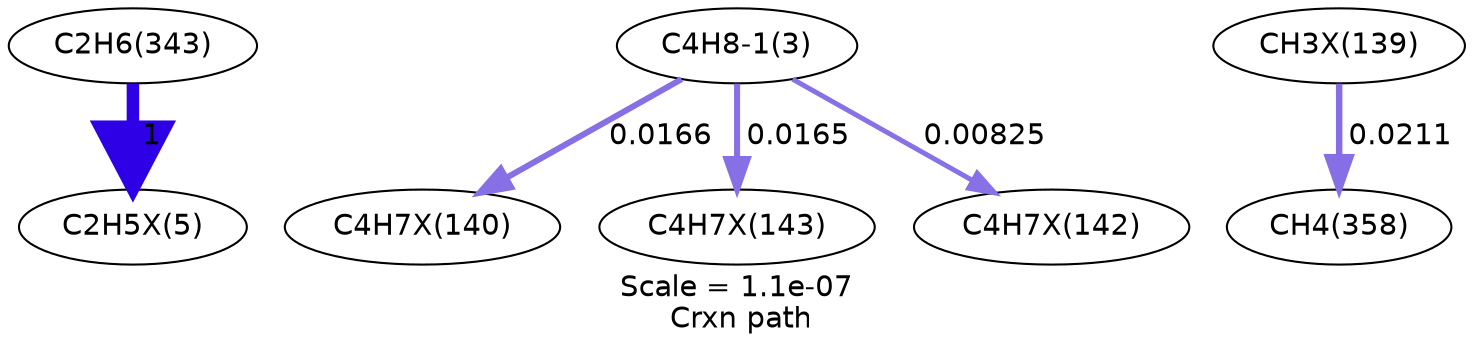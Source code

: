 digraph reaction_paths {
center=1;
s17 -> s22[fontname="Helvetica", style="setlinewidth(6)", arrowsize=3, color="0.7, 1.5, 0.9"
, label=" 1"];
s6 -> s26[fontname="Helvetica", style="setlinewidth(2.9)", arrowsize=1.45, color="0.7, 0.517, 0.9"
, label=" 0.0166"];
s6 -> s29[fontname="Helvetica", style="setlinewidth(2.9)", arrowsize=1.45, color="0.7, 0.516, 0.9"
, label=" 0.0165"];
s6 -> s28[fontname="Helvetica", style="setlinewidth(2.38)", arrowsize=1.19, color="0.7, 0.508, 0.9"
, label=" 0.00825"];
s25 -> s18[fontname="Helvetica", style="setlinewidth(3.09)", arrowsize=1.54, color="0.7, 0.521, 0.9"
, label=" 0.0211"];
s6 [ fontname="Helvetica", label="C4H8-1(3)"];
s17 [ fontname="Helvetica", label="C2H6(343)"];
s18 [ fontname="Helvetica", label="CH4(358)"];
s22 [ fontname="Helvetica", label="C2H5X(5)"];
s25 [ fontname="Helvetica", label="CH3X(139)"];
s26 [ fontname="Helvetica", label="C4H7X(140)"];
s28 [ fontname="Helvetica", label="C4H7X(142)"];
s29 [ fontname="Helvetica", label="C4H7X(143)"];
 label = "Scale = 1.1e-07\l Crxn path";
 fontname = "Helvetica";
}

